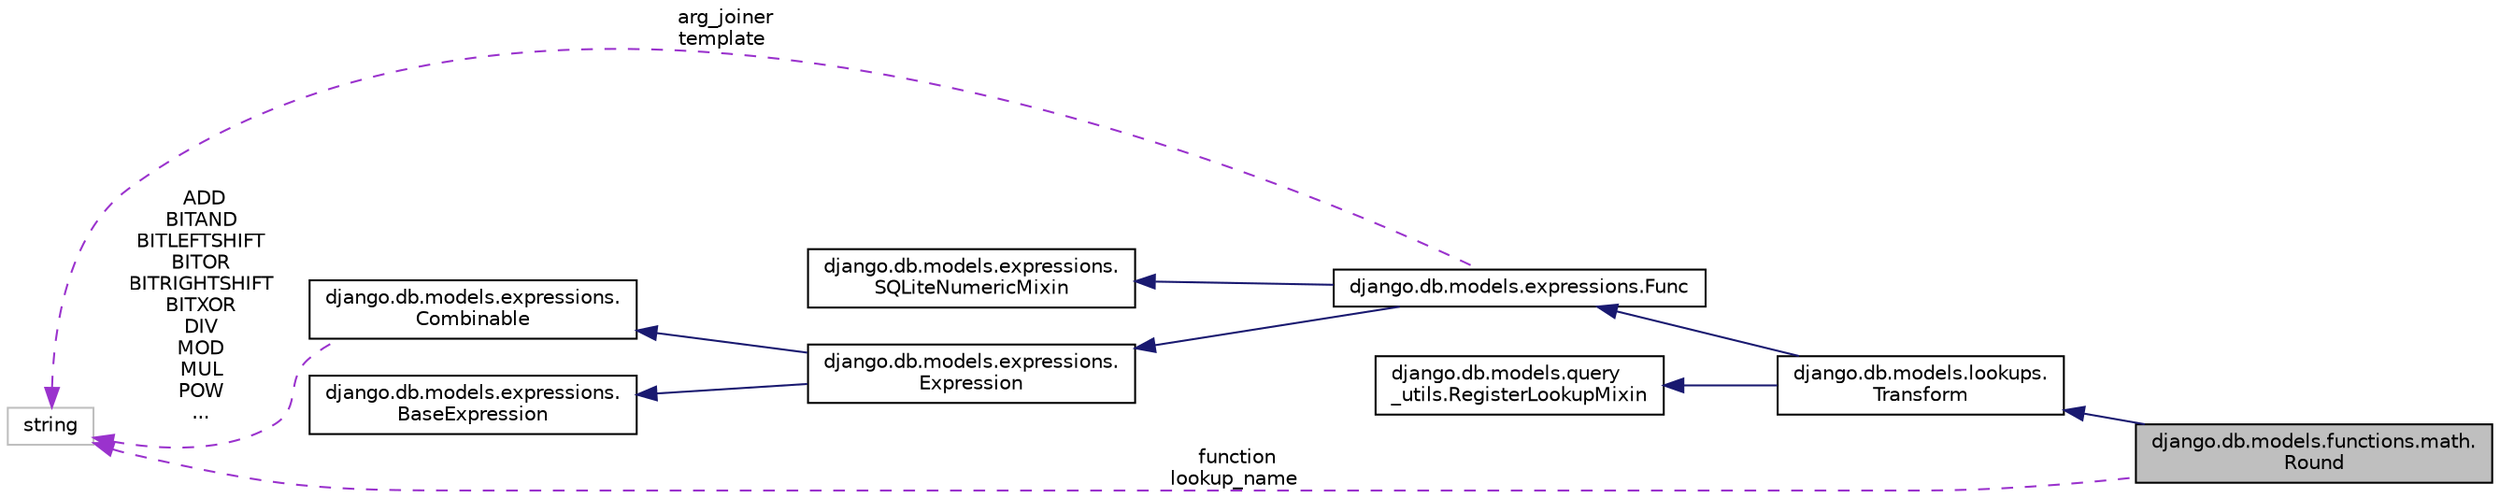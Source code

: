 digraph "django.db.models.functions.math.Round"
{
 // LATEX_PDF_SIZE
  edge [fontname="Helvetica",fontsize="10",labelfontname="Helvetica",labelfontsize="10"];
  node [fontname="Helvetica",fontsize="10",shape=record];
  rankdir="LR";
  Node1 [label="django.db.models.functions.math.\lRound",height=0.2,width=0.4,color="black", fillcolor="grey75", style="filled", fontcolor="black",tooltip=" "];
  Node2 -> Node1 [dir="back",color="midnightblue",fontsize="10",style="solid",fontname="Helvetica"];
  Node2 [label="django.db.models.lookups.\lTransform",height=0.2,width=0.4,color="black", fillcolor="white", style="filled",URL="$classdjango_1_1db_1_1models_1_1lookups_1_1_transform.html",tooltip=" "];
  Node3 -> Node2 [dir="back",color="midnightblue",fontsize="10",style="solid",fontname="Helvetica"];
  Node3 [label="django.db.models.query\l_utils.RegisterLookupMixin",height=0.2,width=0.4,color="black", fillcolor="white", style="filled",URL="$classdjango_1_1db_1_1models_1_1query__utils_1_1_register_lookup_mixin.html",tooltip=" "];
  Node4 -> Node2 [dir="back",color="midnightblue",fontsize="10",style="solid",fontname="Helvetica"];
  Node4 [label="django.db.models.expressions.Func",height=0.2,width=0.4,color="black", fillcolor="white", style="filled",URL="$classdjango_1_1db_1_1models_1_1expressions_1_1_func.html",tooltip=" "];
  Node5 -> Node4 [dir="back",color="midnightblue",fontsize="10",style="solid",fontname="Helvetica"];
  Node5 [label="django.db.models.expressions.\lSQLiteNumericMixin",height=0.2,width=0.4,color="black", fillcolor="white", style="filled",URL="$classdjango_1_1db_1_1models_1_1expressions_1_1_s_q_lite_numeric_mixin.html",tooltip=" "];
  Node6 -> Node4 [dir="back",color="midnightblue",fontsize="10",style="solid",fontname="Helvetica"];
  Node6 [label="django.db.models.expressions.\lExpression",height=0.2,width=0.4,color="black", fillcolor="white", style="filled",URL="$classdjango_1_1db_1_1models_1_1expressions_1_1_expression.html",tooltip=" "];
  Node7 -> Node6 [dir="back",color="midnightblue",fontsize="10",style="solid",fontname="Helvetica"];
  Node7 [label="django.db.models.expressions.\lBaseExpression",height=0.2,width=0.4,color="black", fillcolor="white", style="filled",URL="$classdjango_1_1db_1_1models_1_1expressions_1_1_base_expression.html",tooltip=" "];
  Node8 -> Node6 [dir="back",color="midnightblue",fontsize="10",style="solid",fontname="Helvetica"];
  Node8 [label="django.db.models.expressions.\lCombinable",height=0.2,width=0.4,color="black", fillcolor="white", style="filled",URL="$classdjango_1_1db_1_1models_1_1expressions_1_1_combinable.html",tooltip=" "];
  Node9 -> Node8 [dir="back",color="darkorchid3",fontsize="10",style="dashed",label=" ADD\nBITAND\nBITLEFTSHIFT\nBITOR\nBITRIGHTSHIFT\nBITXOR\nDIV\nMOD\nMUL\nPOW\n..." ,fontname="Helvetica"];
  Node9 [label="string",height=0.2,width=0.4,color="grey75", fillcolor="white", style="filled",tooltip=" "];
  Node9 -> Node4 [dir="back",color="darkorchid3",fontsize="10",style="dashed",label=" arg_joiner\ntemplate" ,fontname="Helvetica"];
  Node9 -> Node1 [dir="back",color="darkorchid3",fontsize="10",style="dashed",label=" function\nlookup_name" ,fontname="Helvetica"];
}
